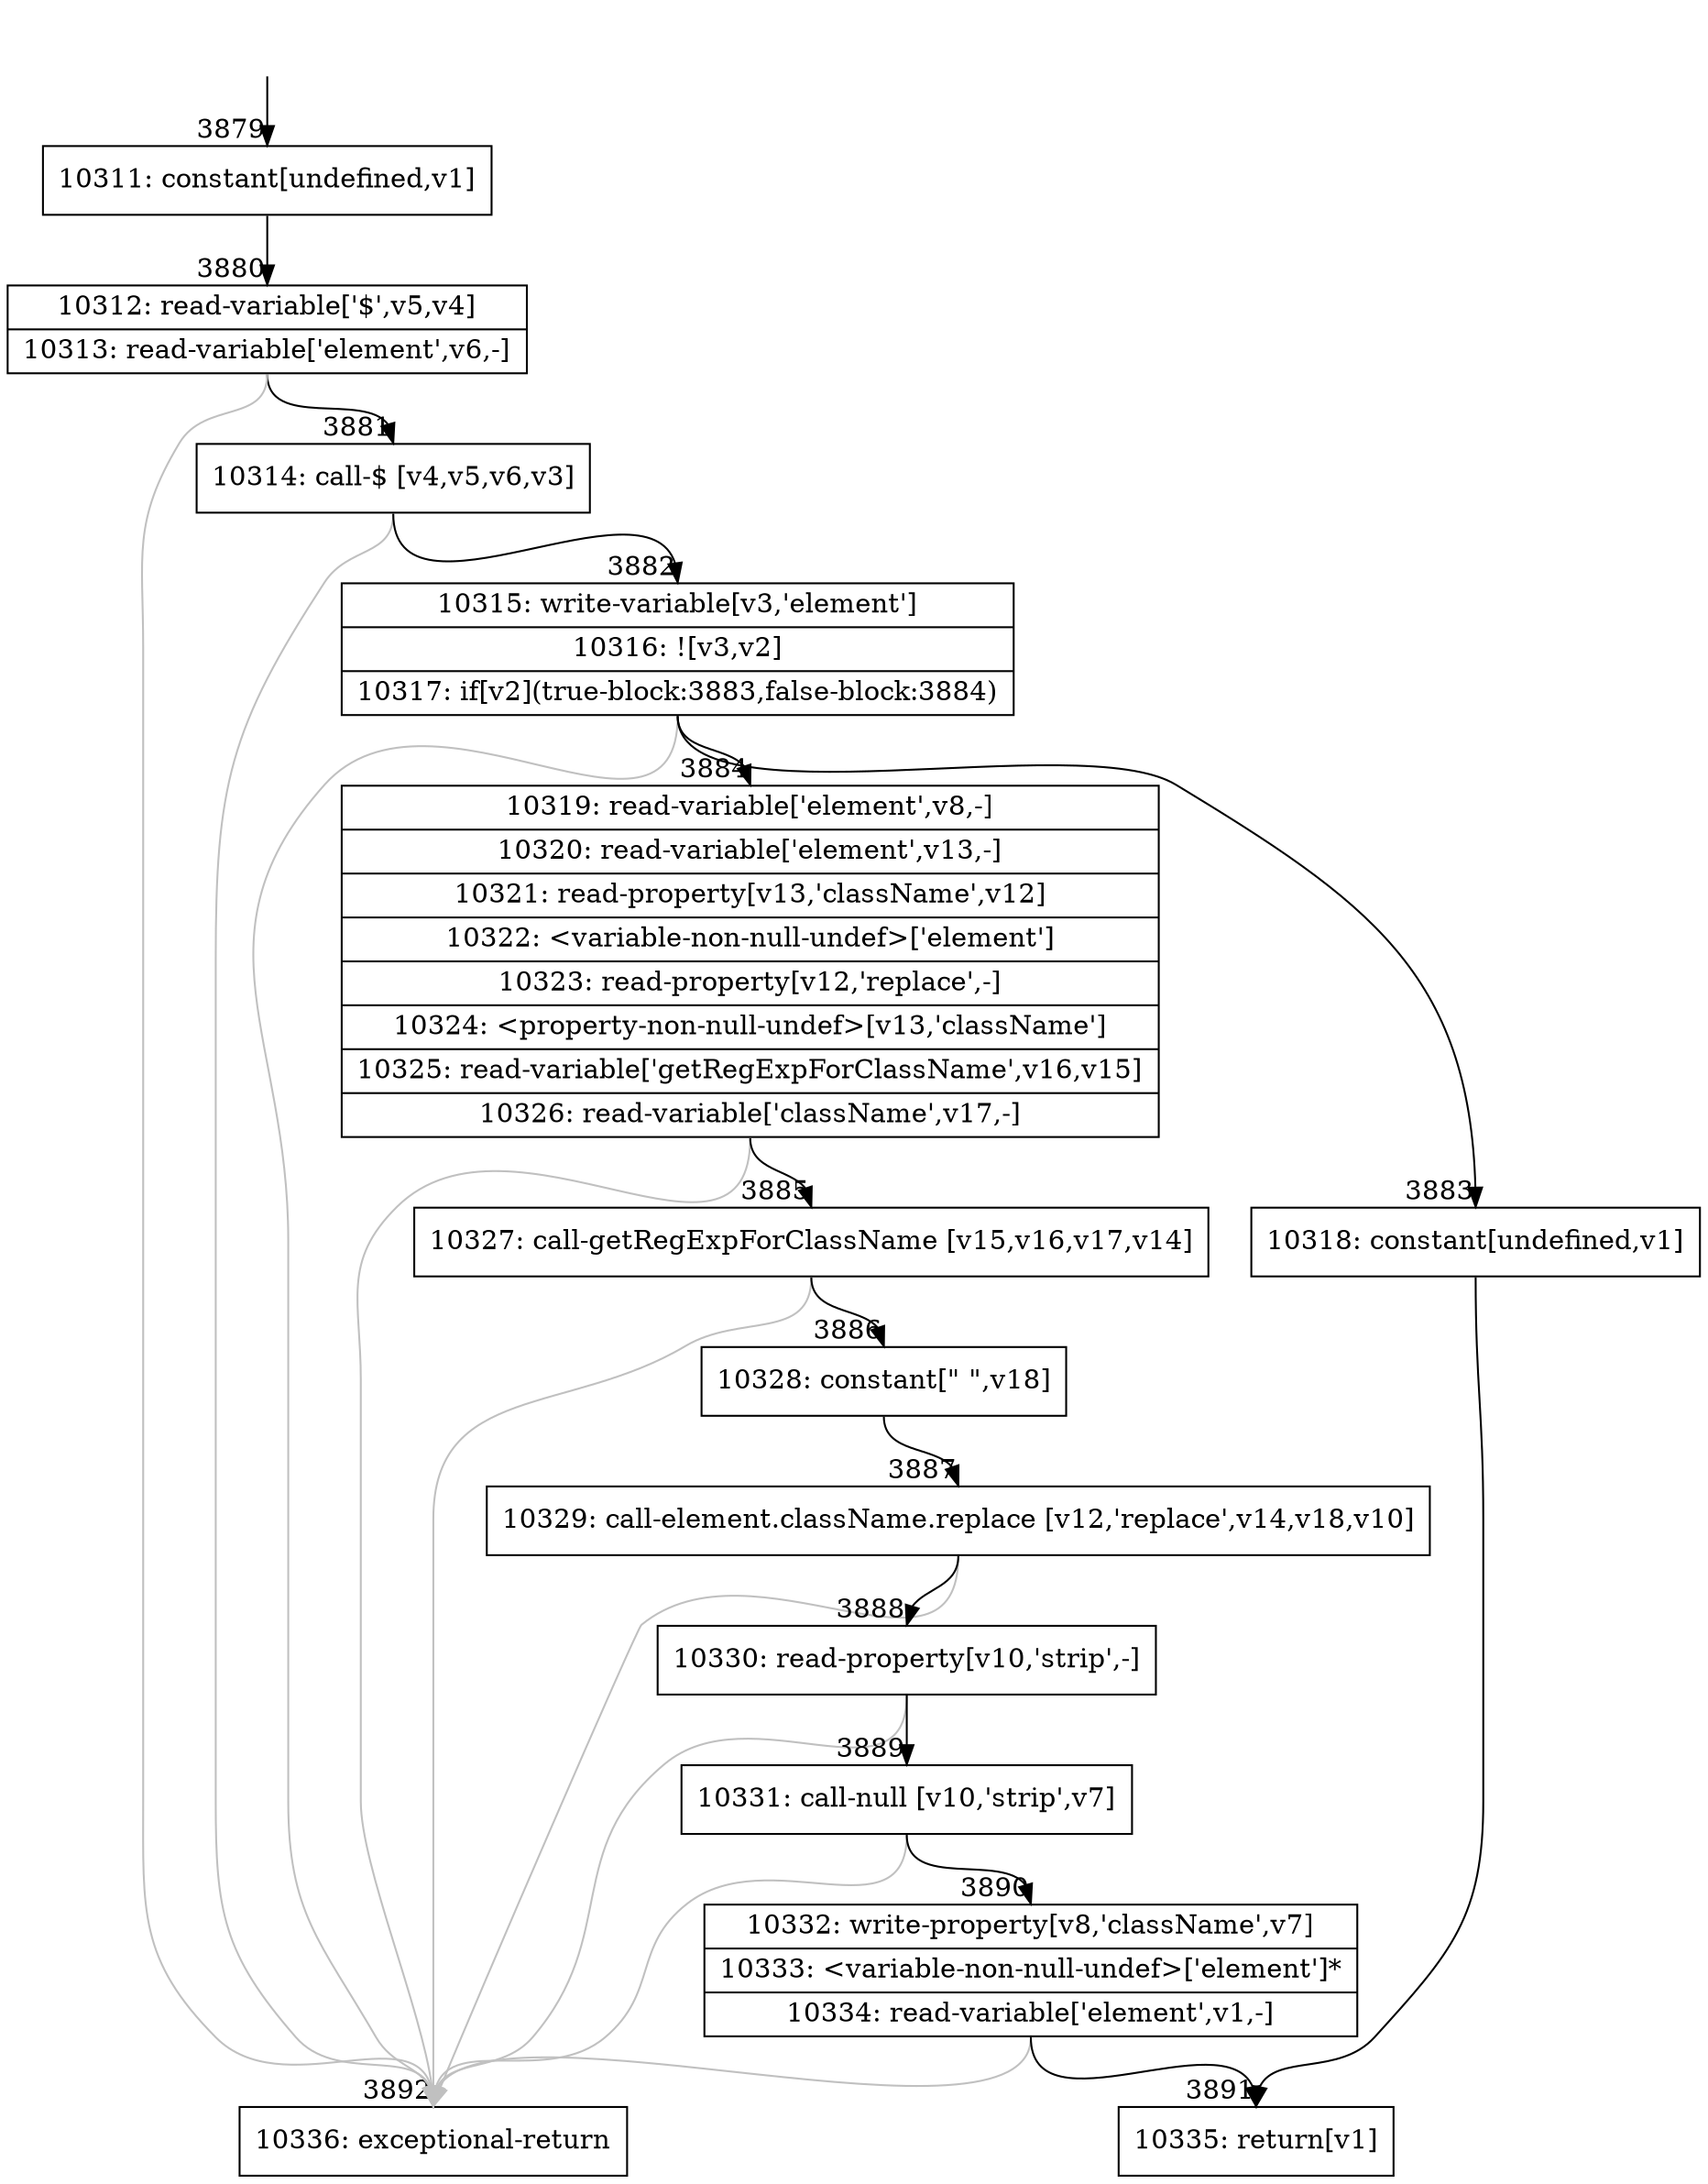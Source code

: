 digraph {
rankdir="TD"
BB_entry327[shape=none,label=""];
BB_entry327 -> BB3879 [tailport=s, headport=n, headlabel="    3879"]
BB3879 [shape=record label="{10311: constant[undefined,v1]}" ] 
BB3879 -> BB3880 [tailport=s, headport=n, headlabel="      3880"]
BB3880 [shape=record label="{10312: read-variable['$',v5,v4]|10313: read-variable['element',v6,-]}" ] 
BB3880 -> BB3881 [tailport=s, headport=n, headlabel="      3881"]
BB3880 -> BB3892 [tailport=s, headport=n, color=gray, headlabel="      3892"]
BB3881 [shape=record label="{10314: call-$ [v4,v5,v6,v3]}" ] 
BB3881 -> BB3882 [tailport=s, headport=n, headlabel="      3882"]
BB3881 -> BB3892 [tailport=s, headport=n, color=gray]
BB3882 [shape=record label="{10315: write-variable[v3,'element']|10316: ![v3,v2]|10317: if[v2](true-block:3883,false-block:3884)}" ] 
BB3882 -> BB3883 [tailport=s, headport=n, headlabel="      3883"]
BB3882 -> BB3884 [tailport=s, headport=n, headlabel="      3884"]
BB3882 -> BB3892 [tailport=s, headport=n, color=gray]
BB3883 [shape=record label="{10318: constant[undefined,v1]}" ] 
BB3883 -> BB3891 [tailport=s, headport=n, headlabel="      3891"]
BB3884 [shape=record label="{10319: read-variable['element',v8,-]|10320: read-variable['element',v13,-]|10321: read-property[v13,'className',v12]|10322: \<variable-non-null-undef\>['element']|10323: read-property[v12,'replace',-]|10324: \<property-non-null-undef\>[v13,'className']|10325: read-variable['getRegExpForClassName',v16,v15]|10326: read-variable['className',v17,-]}" ] 
BB3884 -> BB3885 [tailport=s, headport=n, headlabel="      3885"]
BB3884 -> BB3892 [tailport=s, headport=n, color=gray]
BB3885 [shape=record label="{10327: call-getRegExpForClassName [v15,v16,v17,v14]}" ] 
BB3885 -> BB3886 [tailport=s, headport=n, headlabel="      3886"]
BB3885 -> BB3892 [tailport=s, headport=n, color=gray]
BB3886 [shape=record label="{10328: constant[\" \",v18]}" ] 
BB3886 -> BB3887 [tailport=s, headport=n, headlabel="      3887"]
BB3887 [shape=record label="{10329: call-element.className.replace [v12,'replace',v14,v18,v10]}" ] 
BB3887 -> BB3888 [tailport=s, headport=n, headlabel="      3888"]
BB3887 -> BB3892 [tailport=s, headport=n, color=gray]
BB3888 [shape=record label="{10330: read-property[v10,'strip',-]}" ] 
BB3888 -> BB3889 [tailport=s, headport=n, headlabel="      3889"]
BB3888 -> BB3892 [tailport=s, headport=n, color=gray]
BB3889 [shape=record label="{10331: call-null [v10,'strip',v7]}" ] 
BB3889 -> BB3890 [tailport=s, headport=n, headlabel="      3890"]
BB3889 -> BB3892 [tailport=s, headport=n, color=gray]
BB3890 [shape=record label="{10332: write-property[v8,'className',v7]|10333: \<variable-non-null-undef\>['element']*|10334: read-variable['element',v1,-]}" ] 
BB3890 -> BB3891 [tailport=s, headport=n]
BB3890 -> BB3892 [tailport=s, headport=n, color=gray]
BB3891 [shape=record label="{10335: return[v1]}" ] 
BB3892 [shape=record label="{10336: exceptional-return}" ] 
//#$~ 2881
}

